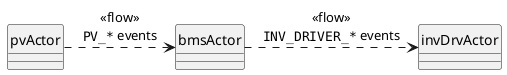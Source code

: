 @startuml

'hide empty members
hide circle

class bmsActor
class invDrvActor
class pvActor

bmsActor .right.> invDrvActor: <<flow>>\n""INV_DRIVER_*"" events 
pvActor .right.> bmsActor: <<flow>>\n""PV_*"" events

@enduml
